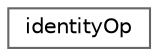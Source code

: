 digraph "Graphical Class Hierarchy"
{
 // LATEX_PDF_SIZE
  bgcolor="transparent";
  edge [fontname=Helvetica,fontsize=10,labelfontname=Helvetica,labelfontsize=10];
  node [fontname=Helvetica,fontsize=10,shape=box,height=0.2,width=0.4];
  rankdir="LR";
  Node0 [id="Node000000",label="identityOp",height=0.2,width=0.4,color="grey40", fillcolor="white", style="filled",URL="$structFoam_1_1identityOp.html",tooltip=" "];
}
